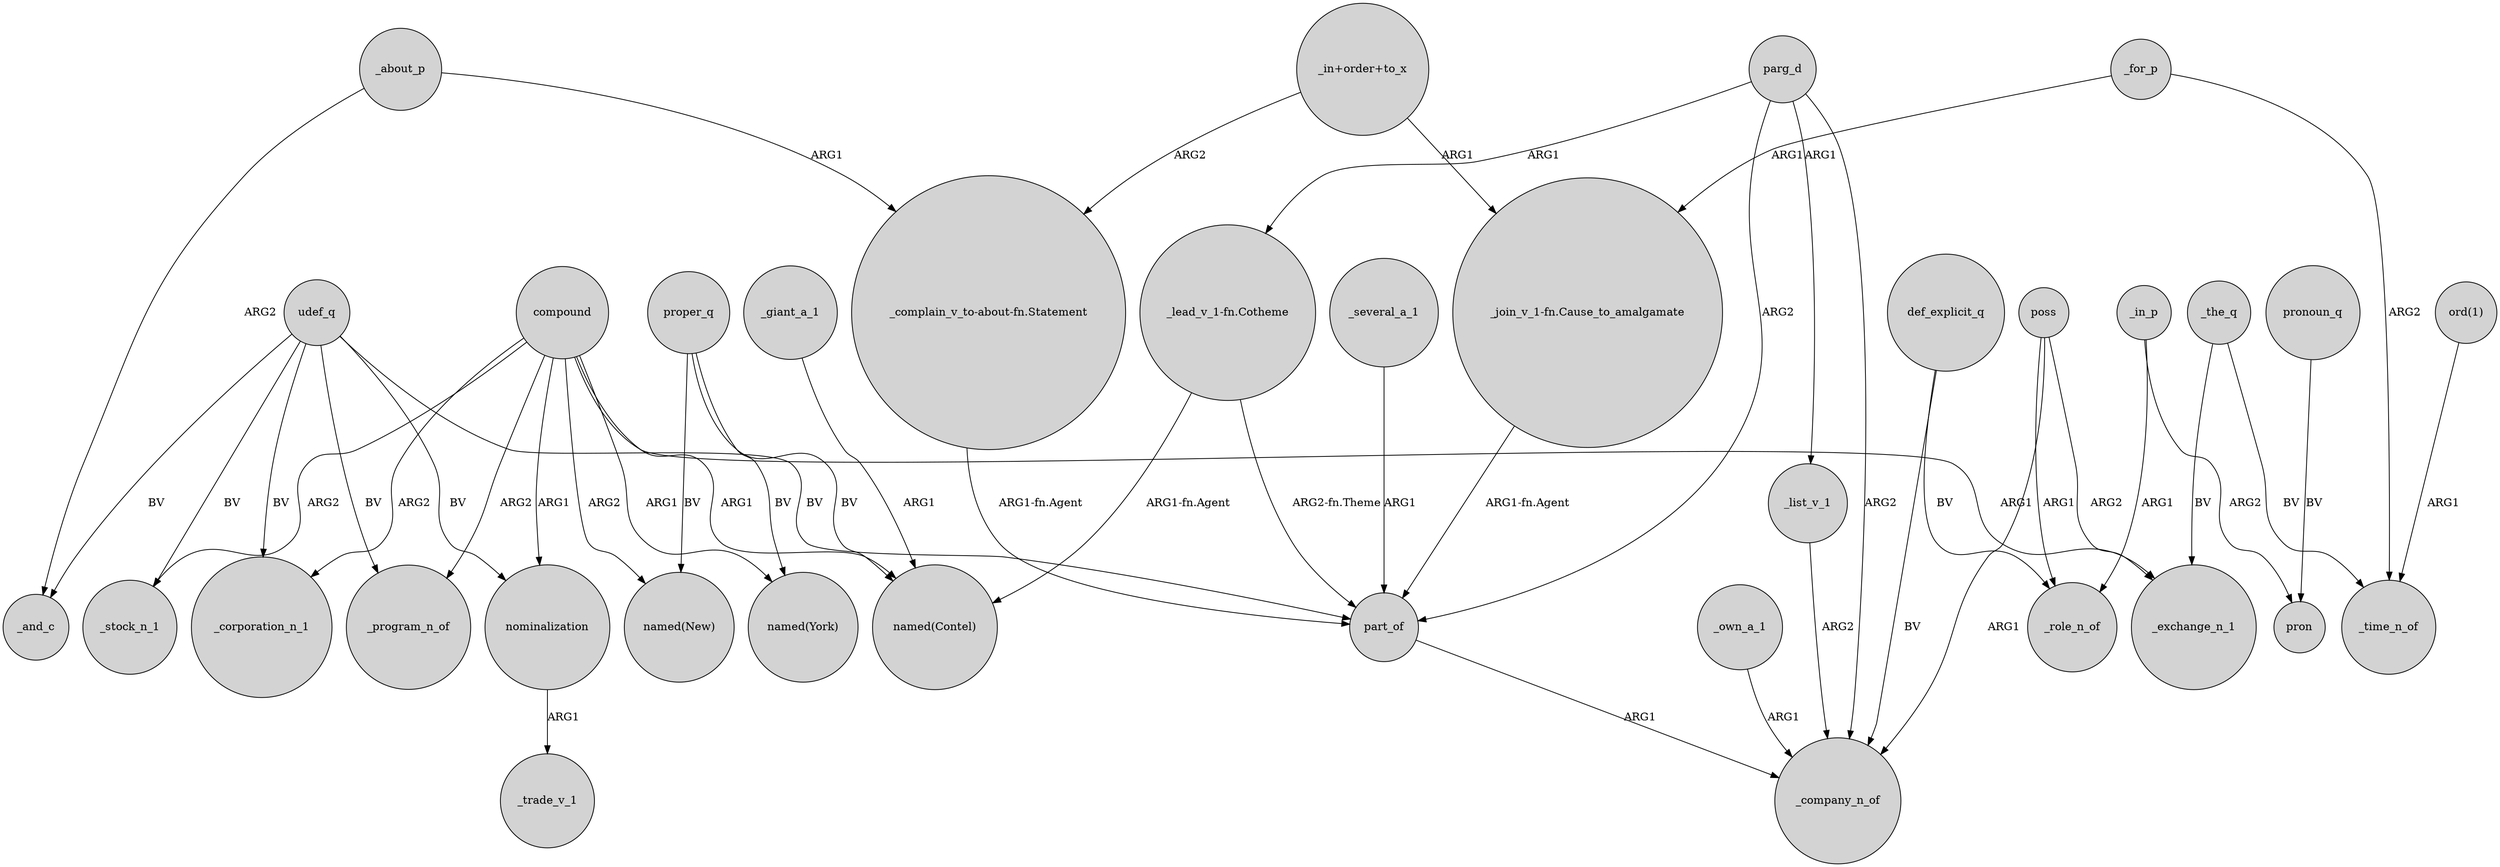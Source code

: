 digraph {
	node [shape=circle style=filled]
	compound -> _program_n_of [label=ARG2]
	udef_q -> part_of [label=BV]
	compound -> "named(New)" [label=ARG2]
	parg_d -> "_lead_v_1-fn.Cotheme" [label=ARG1]
	"_lead_v_1-fn.Cotheme" -> "named(Contel)" [label="ARG1-fn.Agent"]
	proper_q -> "named(New)" [label=BV]
	proper_q -> "named(Contel)" [label=BV]
	"_join_v_1-fn.Cause_to_amalgamate" -> part_of [label="ARG1-fn.Agent"]
	_own_a_1 -> _company_n_of [label=ARG1]
	_about_p -> "_complain_v_to-about-fn.Statement" [label=ARG1]
	compound -> _corporation_n_1 [label=ARG2]
	parg_d -> _list_v_1 [label=ARG1]
	udef_q -> _program_n_of [label=BV]
	"_in+order+to_x" -> "_complain_v_to-about-fn.Statement" [label=ARG2]
	nominalization -> _trade_v_1 [label=ARG1]
	_for_p -> _time_n_of [label=ARG2]
	"_in+order+to_x" -> "_join_v_1-fn.Cause_to_amalgamate" [label=ARG1]
	poss -> _role_n_of [label=ARG1]
	"_lead_v_1-fn.Cotheme" -> part_of [label="ARG2-fn.Theme"]
	_about_p -> _and_c [label=ARG2]
	compound -> _stock_n_1 [label=ARG2]
	def_explicit_q -> _company_n_of [label=BV]
	udef_q -> _corporation_n_1 [label=BV]
	pronoun_q -> pron [label=BV]
	_the_q -> _time_n_of [label=BV]
	udef_q -> _stock_n_1 [label=BV]
	compound -> "named(York)" [label=ARG1]
	compound -> _exchange_n_1 [label=ARG1]
	part_of -> _company_n_of [label=ARG1]
	_list_v_1 -> _company_n_of [label=ARG2]
	parg_d -> _company_n_of [label=ARG2]
	poss -> _exchange_n_1 [label=ARG2]
	udef_q -> nominalization [label=BV]
	def_explicit_q -> _role_n_of [label=BV]
	_giant_a_1 -> "named(Contel)" [label=ARG1]
	poss -> _company_n_of [label=ARG1]
	parg_d -> part_of [label=ARG2]
	"_complain_v_to-about-fn.Statement" -> part_of [label="ARG1-fn.Agent"]
	proper_q -> "named(York)" [label=BV]
	compound -> "named(Contel)" [label=ARG1]
	_for_p -> "_join_v_1-fn.Cause_to_amalgamate" [label=ARG1]
	udef_q -> _and_c [label=BV]
	compound -> nominalization [label=ARG1]
	_in_p -> _role_n_of [label=ARG1]
	_in_p -> pron [label=ARG2]
	"ord(1)" -> _time_n_of [label=ARG1]
	_the_q -> _exchange_n_1 [label=BV]
	_several_a_1 -> part_of [label=ARG1]
}
